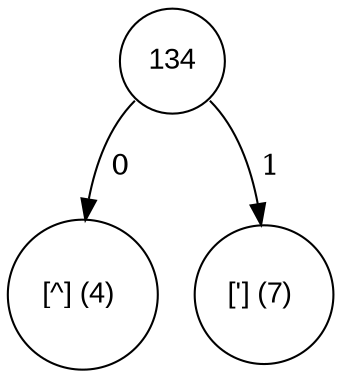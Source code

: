 digraph tree {
	node [fontname="Arial", shape="circle", width=0.5]; 

134:se -> 39 [label = " 1"]; 
39 [label = "['] (7) "]; 
134:sw -> 94 [label = " 0"]; 
94 [label = "[^] (4) "]; 
}
